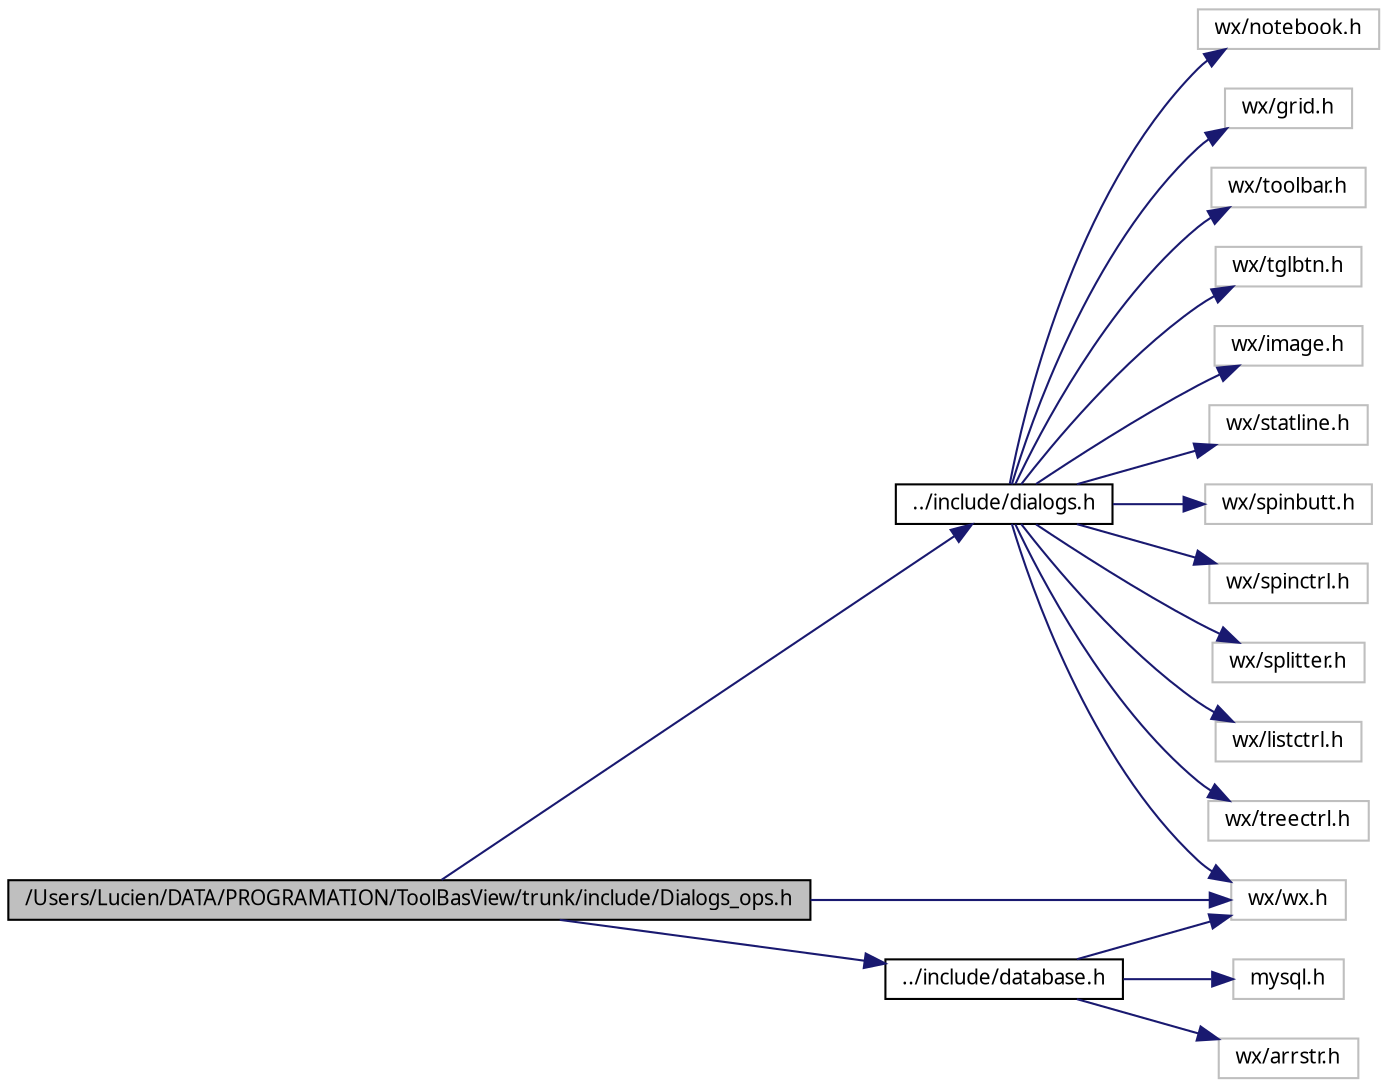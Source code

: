 digraph G
{
  edge [fontname="FreeSans.ttf",fontsize=10,labelfontname="FreeSans.ttf",labelfontsize=10];
  node [fontname="FreeSans.ttf",fontsize=10,shape=record];
  rankdir=LR;
  Node1 [label="/Users/Lucien/DATA/PROGRAMATION/ToolBasView/trunk/include/Dialogs_ops.h",height=0.2,width=0.4,color="black", fillcolor="grey75", style="filled" fontcolor="black"];
  Node1 -> Node2 [color="midnightblue",fontsize=10,style="solid"];
  Node2 [label="wx/wx.h",height=0.2,width=0.4,color="grey75", fillcolor="white", style="filled"];
  Node1 -> Node3 [color="midnightblue",fontsize=10,style="solid"];
  Node3 [label="../include/dialogs.h",height=0.2,width=0.4,color="black", fillcolor="white", style="filled",URL="$dialogs_8h.html"];
  Node3 -> Node2 [color="midnightblue",fontsize=10,style="solid"];
  Node3 -> Node5 [color="midnightblue",fontsize=10,style="solid"];
  Node5 [label="wx/image.h",height=0.2,width=0.4,color="grey75", fillcolor="white", style="filled"];
  Node3 -> Node6 [color="midnightblue",fontsize=10,style="solid"];
  Node6 [label="wx/statline.h",height=0.2,width=0.4,color="grey75", fillcolor="white", style="filled"];
  Node3 -> Node7 [color="midnightblue",fontsize=10,style="solid"];
  Node7 [label="wx/spinbutt.h",height=0.2,width=0.4,color="grey75", fillcolor="white", style="filled"];
  Node3 -> Node8 [color="midnightblue",fontsize=10,style="solid"];
  Node8 [label="wx/spinctrl.h",height=0.2,width=0.4,color="grey75", fillcolor="white", style="filled"];
  Node3 -> Node9 [color="midnightblue",fontsize=10,style="solid"];
  Node9 [label="wx/splitter.h",height=0.2,width=0.4,color="grey75", fillcolor="white", style="filled"];
  Node3 -> Node10 [color="midnightblue",fontsize=10,style="solid"];
  Node10 [label="wx/listctrl.h",height=0.2,width=0.4,color="grey75", fillcolor="white", style="filled"];
  Node3 -> Node11 [color="midnightblue",fontsize=10,style="solid"];
  Node11 [label="wx/treectrl.h",height=0.2,width=0.4,color="grey75", fillcolor="white", style="filled"];
  Node3 -> Node12 [color="midnightblue",fontsize=10,style="solid"];
  Node12 [label="wx/notebook.h",height=0.2,width=0.4,color="grey75", fillcolor="white", style="filled"];
  Node3 -> Node13 [color="midnightblue",fontsize=10,style="solid"];
  Node13 [label="wx/grid.h",height=0.2,width=0.4,color="grey75", fillcolor="white", style="filled"];
  Node3 -> Node14 [color="midnightblue",fontsize=10,style="solid"];
  Node14 [label="wx/toolbar.h",height=0.2,width=0.4,color="grey75", fillcolor="white", style="filled"];
  Node3 -> Node15 [color="midnightblue",fontsize=10,style="solid"];
  Node15 [label="wx/tglbtn.h",height=0.2,width=0.4,color="grey75", fillcolor="white", style="filled"];
  Node1 -> Node4 [color="midnightblue",fontsize=10,style="solid"];
  Node4 [label="../include/database.h",height=0.2,width=0.4,color="black", fillcolor="white", style="filled",URL="$database_8h.html"];
  Node4 -> Node2 [color="midnightblue",fontsize=10,style="solid"];
  Node4 -> Node16 [color="midnightblue",fontsize=10,style="solid"];
  Node16 [label="mysql.h",height=0.2,width=0.4,color="grey75", fillcolor="white", style="filled"];
  Node4 -> Node17 [color="midnightblue",fontsize=10,style="solid"];
  Node17 [label="wx/arrstr.h",height=0.2,width=0.4,color="grey75", fillcolor="white", style="filled"];
}
